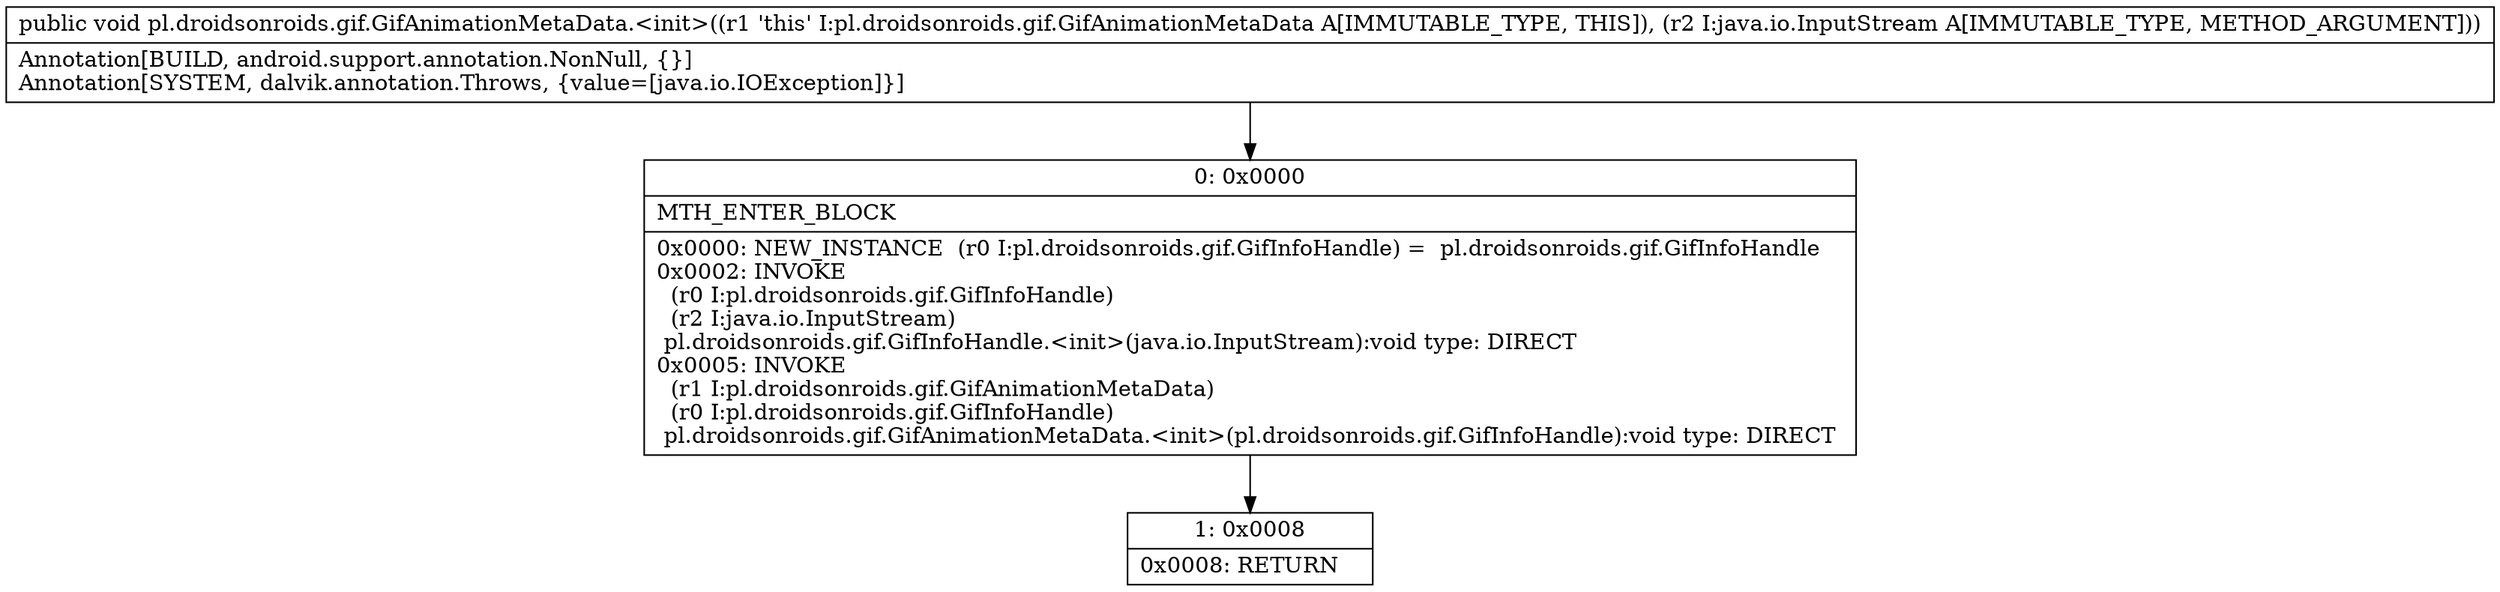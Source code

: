 digraph "CFG forpl.droidsonroids.gif.GifAnimationMetaData.\<init\>(Ljava\/io\/InputStream;)V" {
Node_0 [shape=record,label="{0\:\ 0x0000|MTH_ENTER_BLOCK\l|0x0000: NEW_INSTANCE  (r0 I:pl.droidsonroids.gif.GifInfoHandle) =  pl.droidsonroids.gif.GifInfoHandle \l0x0002: INVOKE  \l  (r0 I:pl.droidsonroids.gif.GifInfoHandle)\l  (r2 I:java.io.InputStream)\l pl.droidsonroids.gif.GifInfoHandle.\<init\>(java.io.InputStream):void type: DIRECT \l0x0005: INVOKE  \l  (r1 I:pl.droidsonroids.gif.GifAnimationMetaData)\l  (r0 I:pl.droidsonroids.gif.GifInfoHandle)\l pl.droidsonroids.gif.GifAnimationMetaData.\<init\>(pl.droidsonroids.gif.GifInfoHandle):void type: DIRECT \l}"];
Node_1 [shape=record,label="{1\:\ 0x0008|0x0008: RETURN   \l}"];
MethodNode[shape=record,label="{public void pl.droidsonroids.gif.GifAnimationMetaData.\<init\>((r1 'this' I:pl.droidsonroids.gif.GifAnimationMetaData A[IMMUTABLE_TYPE, THIS]), (r2 I:java.io.InputStream A[IMMUTABLE_TYPE, METHOD_ARGUMENT]))  | Annotation[BUILD, android.support.annotation.NonNull, \{\}]\lAnnotation[SYSTEM, dalvik.annotation.Throws, \{value=[java.io.IOException]\}]\l}"];
MethodNode -> Node_0;
Node_0 -> Node_1;
}

